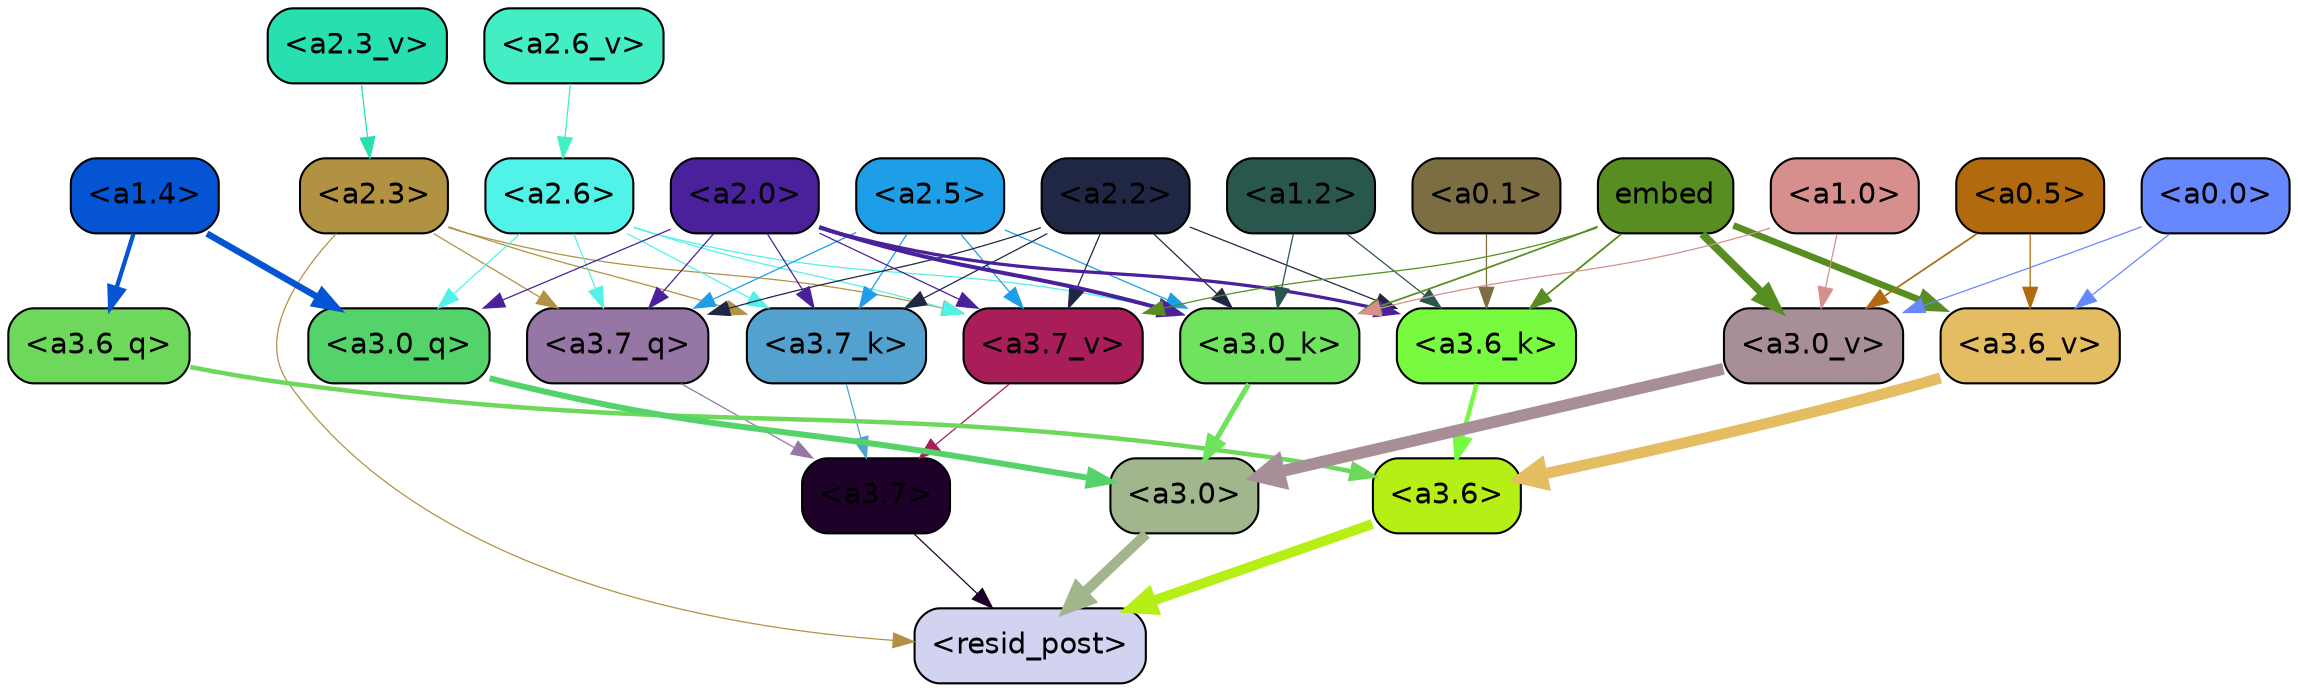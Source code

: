 strict digraph "" {
	graph [bgcolor=transparent,
		layout=dot,
		overlap=false,
		splines=true
	];
	"<a3.7>"	[color=black,
		fillcolor="#1e0129",
		fontname=Helvetica,
		shape=box,
		style="filled, rounded"];
	"<resid_post>"	[color=black,
		fillcolor="#d1d3f0",
		fontname=Helvetica,
		shape=box,
		style="filled, rounded"];
	"<a3.7>" -> "<resid_post>"	[color="#1e0129",
		penwidth=0.6];
	"<a3.6>"	[color=black,
		fillcolor="#b6ef16",
		fontname=Helvetica,
		shape=box,
		style="filled, rounded"];
	"<a3.6>" -> "<resid_post>"	[color="#b6ef16",
		penwidth=4.751592040061951];
	"<a3.0>"	[color=black,
		fillcolor="#a2b68d",
		fontname=Helvetica,
		shape=box,
		style="filled, rounded"];
	"<a3.0>" -> "<resid_post>"	[color="#a2b68d",
		penwidth=4.904066681861877];
	"<a2.3>"	[color=black,
		fillcolor="#b19243",
		fontname=Helvetica,
		shape=box,
		style="filled, rounded"];
	"<a2.3>" -> "<resid_post>"	[color="#b19243",
		penwidth=0.6];
	"<a3.7_q>"	[color=black,
		fillcolor="#9676a4",
		fontname=Helvetica,
		shape=box,
		style="filled, rounded"];
	"<a2.3>" -> "<a3.7_q>"	[color="#b19243",
		penwidth=0.6];
	"<a3.7_k>"	[color=black,
		fillcolor="#53a1ce",
		fontname=Helvetica,
		shape=box,
		style="filled, rounded"];
	"<a2.3>" -> "<a3.7_k>"	[color="#b19243",
		penwidth=0.6069068089127541];
	"<a3.7_v>"	[color=black,
		fillcolor="#a91e58",
		fontname=Helvetica,
		shape=box,
		style="filled, rounded"];
	"<a2.3>" -> "<a3.7_v>"	[color="#b19243",
		penwidth=0.6];
	"<a3.7_q>" -> "<a3.7>"	[color="#9676a4",
		penwidth=0.6];
	"<a3.6_q>"	[color=black,
		fillcolor="#6ed85c",
		fontname=Helvetica,
		shape=box,
		style="filled, rounded"];
	"<a3.6_q>" -> "<a3.6>"	[color="#6ed85c",
		penwidth=2.160832464694977];
	"<a3.0_q>"	[color=black,
		fillcolor="#54d36a",
		fontname=Helvetica,
		shape=box,
		style="filled, rounded"];
	"<a3.0_q>" -> "<a3.0>"	[color="#54d36a",
		penwidth=2.870753765106201];
	"<a3.7_k>" -> "<a3.7>"	[color="#53a1ce",
		penwidth=0.6];
	"<a3.6_k>"	[color=black,
		fillcolor="#77fa40",
		fontname=Helvetica,
		shape=box,
		style="filled, rounded"];
	"<a3.6_k>" -> "<a3.6>"	[color="#77fa40",
		penwidth=2.13908451795578];
	"<a3.0_k>"	[color=black,
		fillcolor="#70e35e",
		fontname=Helvetica,
		shape=box,
		style="filled, rounded"];
	"<a3.0_k>" -> "<a3.0>"	[color="#70e35e",
		penwidth=2.520303964614868];
	"<a3.7_v>" -> "<a3.7>"	[color="#a91e58",
		penwidth=0.6];
	"<a3.6_v>"	[color=black,
		fillcolor="#e4bc62",
		fontname=Helvetica,
		shape=box,
		style="filled, rounded"];
	"<a3.6_v>" -> "<a3.6>"	[color="#e4bc62",
		penwidth=5.297133803367615];
	"<a3.0_v>"	[color=black,
		fillcolor="#a88f97",
		fontname=Helvetica,
		shape=box,
		style="filled, rounded"];
	"<a3.0_v>" -> "<a3.0>"	[color="#a88f97",
		penwidth=5.680712580680847];
	"<a2.6>"	[color=black,
		fillcolor="#51f2e8",
		fontname=Helvetica,
		shape=box,
		style="filled, rounded"];
	"<a2.6>" -> "<a3.7_q>"	[color="#51f2e8",
		penwidth=0.6];
	"<a2.6>" -> "<a3.0_q>"	[color="#51f2e8",
		penwidth=0.6];
	"<a2.6>" -> "<a3.7_k>"	[color="#51f2e8",
		penwidth=0.6];
	"<a2.6>" -> "<a3.0_k>"	[color="#51f2e8",
		penwidth=0.6];
	"<a2.6>" -> "<a3.7_v>"	[color="#51f2e8",
		penwidth=0.6];
	"<a2.5>"	[color=black,
		fillcolor="#1f9ee8",
		fontname=Helvetica,
		shape=box,
		style="filled, rounded"];
	"<a2.5>" -> "<a3.7_q>"	[color="#1f9ee8",
		penwidth=0.6];
	"<a2.5>" -> "<a3.7_k>"	[color="#1f9ee8",
		penwidth=0.6];
	"<a2.5>" -> "<a3.0_k>"	[color="#1f9ee8",
		penwidth=0.6];
	"<a2.5>" -> "<a3.7_v>"	[color="#1f9ee8",
		penwidth=0.6];
	"<a2.2>"	[color=black,
		fillcolor="#1f2744",
		fontname=Helvetica,
		shape=box,
		style="filled, rounded"];
	"<a2.2>" -> "<a3.7_q>"	[color="#1f2744",
		penwidth=0.6];
	"<a2.2>" -> "<a3.7_k>"	[color="#1f2744",
		penwidth=0.6];
	"<a2.2>" -> "<a3.6_k>"	[color="#1f2744",
		penwidth=0.6];
	"<a2.2>" -> "<a3.0_k>"	[color="#1f2744",
		penwidth=0.6];
	"<a2.2>" -> "<a3.7_v>"	[color="#1f2744",
		penwidth=0.6];
	"<a2.0>"	[color=black,
		fillcolor="#4a219a",
		fontname=Helvetica,
		shape=box,
		style="filled, rounded"];
	"<a2.0>" -> "<a3.7_q>"	[color="#4a219a",
		penwidth=0.6];
	"<a2.0>" -> "<a3.0_q>"	[color="#4a219a",
		penwidth=0.6];
	"<a2.0>" -> "<a3.7_k>"	[color="#4a219a",
		penwidth=0.6];
	"<a2.0>" -> "<a3.6_k>"	[color="#4a219a",
		penwidth=1.564806342124939];
	"<a2.0>" -> "<a3.0_k>"	[color="#4a219a",
		penwidth=1.9353990852832794];
	"<a2.0>" -> "<a3.7_v>"	[color="#4a219a",
		penwidth=0.6];
	"<a1.4>"	[color=black,
		fillcolor="#0454d3",
		fontname=Helvetica,
		shape=box,
		style="filled, rounded"];
	"<a1.4>" -> "<a3.6_q>"	[color="#0454d3",
		penwidth=2.0727532356977463];
	"<a1.4>" -> "<a3.0_q>"	[color="#0454d3",
		penwidth=3.1279823780059814];
	"<a1.2>"	[color=black,
		fillcolor="#29574e",
		fontname=Helvetica,
		shape=box,
		style="filled, rounded"];
	"<a1.2>" -> "<a3.6_k>"	[color="#29574e",
		penwidth=0.6];
	"<a1.2>" -> "<a3.0_k>"	[color="#29574e",
		penwidth=0.6];
	"<a0.1>"	[color=black,
		fillcolor="#7c6d43",
		fontname=Helvetica,
		shape=box,
		style="filled, rounded"];
	"<a0.1>" -> "<a3.6_k>"	[color="#7c6d43",
		penwidth=0.6];
	embed	[color=black,
		fillcolor="#578d21",
		fontname=Helvetica,
		shape=box,
		style="filled, rounded"];
	embed -> "<a3.6_k>"	[color="#578d21",
		penwidth=0.8915999233722687];
	embed -> "<a3.0_k>"	[color="#578d21",
		penwidth=0.832088902592659];
	embed -> "<a3.7_v>"	[color="#578d21",
		penwidth=0.6];
	embed -> "<a3.6_v>"	[color="#578d21",
		penwidth=3.1840110421180725];
	embed -> "<a3.0_v>"	[color="#578d21",
		penwidth=3.8132747188210487];
	"<a1.0>"	[color=black,
		fillcolor="#d68f8d",
		fontname=Helvetica,
		shape=box,
		style="filled, rounded"];
	"<a1.0>" -> "<a3.0_k>"	[color="#d68f8d",
		penwidth=0.6];
	"<a1.0>" -> "<a3.0_v>"	[color="#d68f8d",
		penwidth=0.6];
	"<a0.5>"	[color=black,
		fillcolor="#b16a0d",
		fontname=Helvetica,
		shape=box,
		style="filled, rounded"];
	"<a0.5>" -> "<a3.6_v>"	[color="#b16a0d",
		penwidth=0.6];
	"<a0.5>" -> "<a3.0_v>"	[color="#b16a0d",
		penwidth=0.8331108838319778];
	"<a0.0>"	[color=black,
		fillcolor="#6787fc",
		fontname=Helvetica,
		shape=box,
		style="filled, rounded"];
	"<a0.0>" -> "<a3.6_v>"	[color="#6787fc",
		penwidth=0.6];
	"<a0.0>" -> "<a3.0_v>"	[color="#6787fc",
		penwidth=0.6];
	"<a2.6_v>"	[color=black,
		fillcolor="#44eec5",
		fontname=Helvetica,
		shape=box,
		style="filled, rounded"];
	"<a2.6_v>" -> "<a2.6>"	[color="#44eec5",
		penwidth=0.6];
	"<a2.3_v>"	[color=black,
		fillcolor="#28dfaf",
		fontname=Helvetica,
		shape=box,
		style="filled, rounded"];
	"<a2.3_v>" -> "<a2.3>"	[color="#28dfaf",
		penwidth=0.6];
}
